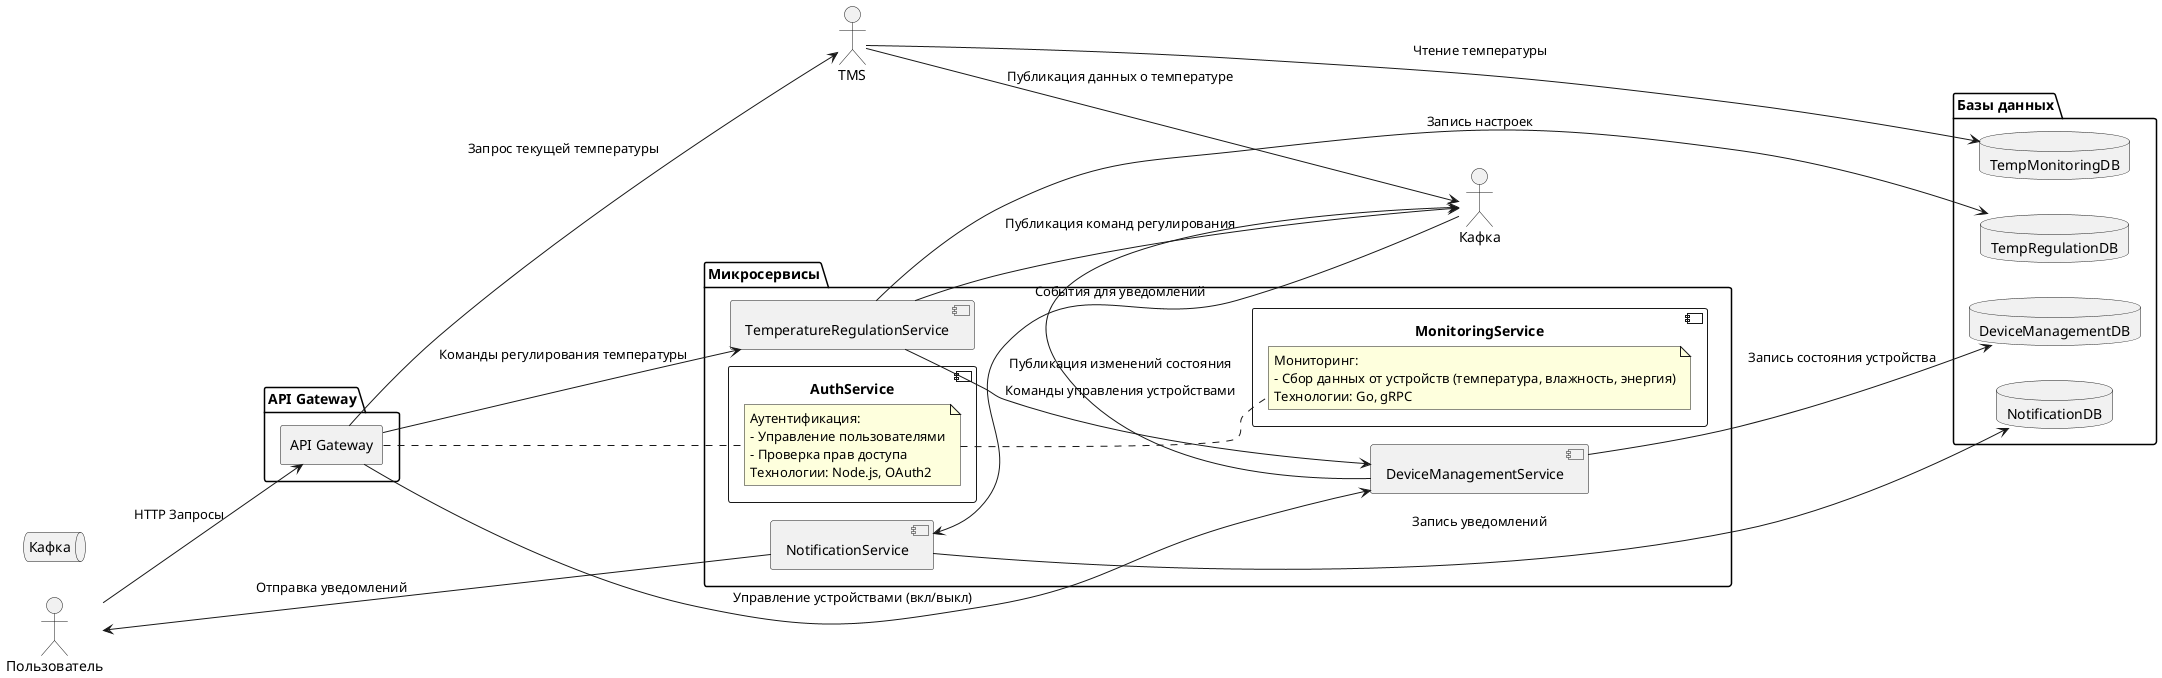 
@startuml
left to right direction

actor User as "Пользователь"

package "API Gateway" {
  rectangle "API Gateway" as API_Gateway
}

package "Микросервисы" {
  component AuthService as Auth {
    note right
      Аутентификация:
      - Управление пользователями
      - Проверка прав доступа
      Технологии: Node.js, OAuth2
    end note
  }
  component MonitoringService as MS {
    note right
      Мониторинг:
      - Сбор данных от устройств (температура, влажность, энергия)
      Технологии: Go, gRPC
    end note
  }
  component TemperatureRegulationService as TRS
  component DeviceManagementService as DMS
  component NotificationService as NS
}

package "Базы данных" {
  database TempMonitoringDB as TMDB
  database TempRegulationDB as TRDB
  database DeviceManagementDB as DMDB
  database NotificationDB as NDB
}

queue Kafka as "Кафка"

User --> API_Gateway : "HTTP Запросы"
API_Gateway --> TMS : "Запрос текущей температуры"
TMS --> TMDB : "Чтение температуры"
TMS --> "Кафка" : "Публикация данных о температуре"

API_Gateway --> TRS : "Команды регулирования температуры"
TRS --> TRDB : "Запись настроек"
TRS --> DMS : "Команды управления устройствами"

API_Gateway --> DMS : "Управление устройствами (вкл/выкл)"
DMS --> DMDB : "Запись состояния устройства"
DMS --> "Кафка" : "Публикация изменений состояния"

TRS --> "Кафка" : "Публикация команд регулирования"

"Кафка" --> NS : "События для уведомлений"
NS --> NDB : "Запись уведомлений"
NS --> User : "Отправка уведомлений"

@enduml

Auth --> DMS : "Проверка доступа к устройствам"
DMS --> MS : "Запрос данных от устройств"
MS --> DMS : "Передача данных мониторинга"
